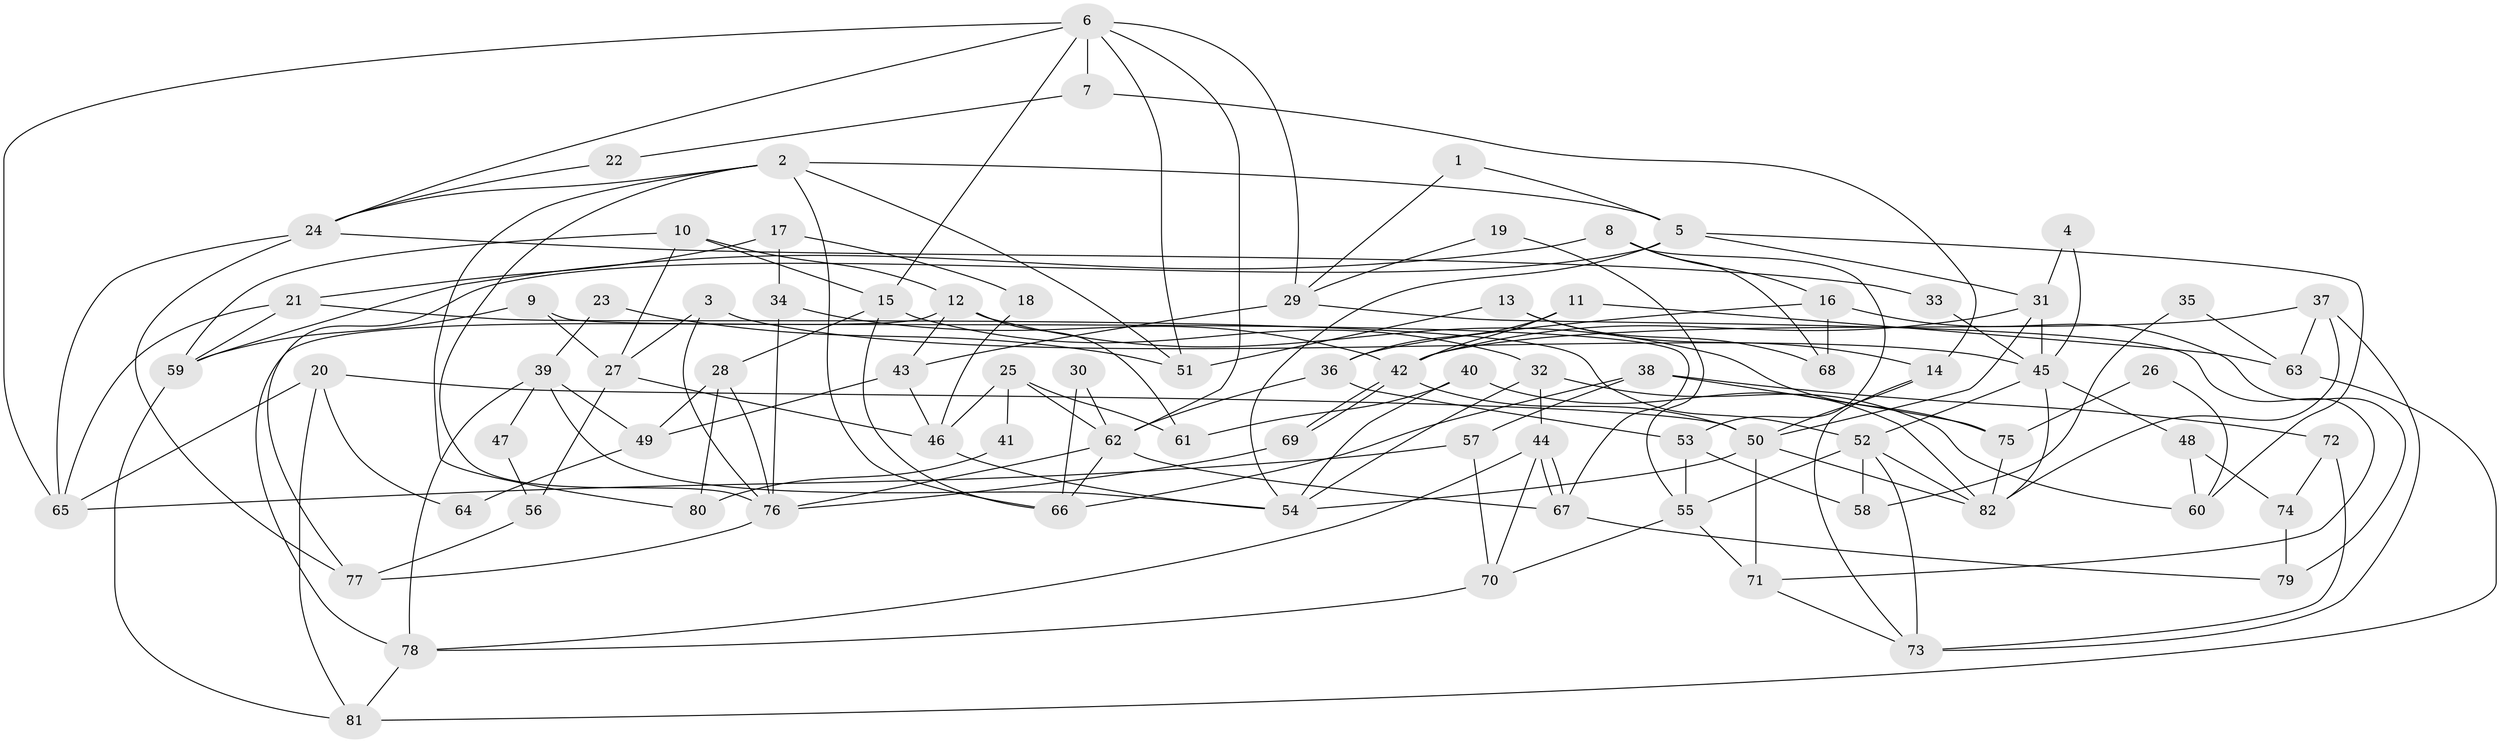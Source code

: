 // Generated by graph-tools (version 1.1) at 2025/11/02/27/25 16:11:23]
// undirected, 82 vertices, 164 edges
graph export_dot {
graph [start="1"]
  node [color=gray90,style=filled];
  1;
  2;
  3;
  4;
  5;
  6;
  7;
  8;
  9;
  10;
  11;
  12;
  13;
  14;
  15;
  16;
  17;
  18;
  19;
  20;
  21;
  22;
  23;
  24;
  25;
  26;
  27;
  28;
  29;
  30;
  31;
  32;
  33;
  34;
  35;
  36;
  37;
  38;
  39;
  40;
  41;
  42;
  43;
  44;
  45;
  46;
  47;
  48;
  49;
  50;
  51;
  52;
  53;
  54;
  55;
  56;
  57;
  58;
  59;
  60;
  61;
  62;
  63;
  64;
  65;
  66;
  67;
  68;
  69;
  70;
  71;
  72;
  73;
  74;
  75;
  76;
  77;
  78;
  79;
  80;
  81;
  82;
  1 -- 29;
  1 -- 5;
  2 -- 24;
  2 -- 5;
  2 -- 51;
  2 -- 66;
  2 -- 76;
  2 -- 80;
  3 -- 76;
  3 -- 27;
  3 -- 45;
  4 -- 31;
  4 -- 45;
  5 -- 77;
  5 -- 31;
  5 -- 54;
  5 -- 60;
  6 -- 65;
  6 -- 62;
  6 -- 7;
  6 -- 15;
  6 -- 24;
  6 -- 29;
  6 -- 51;
  7 -- 14;
  7 -- 22;
  8 -- 16;
  8 -- 53;
  8 -- 59;
  8 -- 68;
  9 -- 67;
  9 -- 59;
  9 -- 27;
  10 -- 15;
  10 -- 59;
  10 -- 12;
  10 -- 27;
  11 -- 63;
  11 -- 42;
  11 -- 36;
  12 -- 43;
  12 -- 61;
  12 -- 75;
  12 -- 78;
  13 -- 51;
  13 -- 68;
  13 -- 14;
  14 -- 73;
  14 -- 50;
  15 -- 32;
  15 -- 28;
  15 -- 66;
  16 -- 79;
  16 -- 36;
  16 -- 68;
  17 -- 21;
  17 -- 34;
  17 -- 18;
  18 -- 46;
  19 -- 55;
  19 -- 29;
  20 -- 50;
  20 -- 81;
  20 -- 64;
  20 -- 65;
  21 -- 52;
  21 -- 65;
  21 -- 59;
  22 -- 24;
  23 -- 39;
  23 -- 51;
  24 -- 65;
  24 -- 33;
  24 -- 77;
  25 -- 46;
  25 -- 61;
  25 -- 41;
  25 -- 62;
  26 -- 75;
  26 -- 60;
  27 -- 46;
  27 -- 56;
  28 -- 76;
  28 -- 49;
  28 -- 80;
  29 -- 43;
  29 -- 71;
  30 -- 66;
  30 -- 62;
  31 -- 45;
  31 -- 50;
  31 -- 42;
  32 -- 44;
  32 -- 54;
  32 -- 60;
  33 -- 45;
  34 -- 76;
  34 -- 42;
  35 -- 58;
  35 -- 63;
  36 -- 62;
  36 -- 53;
  37 -- 42;
  37 -- 73;
  37 -- 63;
  37 -- 82;
  38 -- 66;
  38 -- 75;
  38 -- 57;
  38 -- 72;
  39 -- 78;
  39 -- 54;
  39 -- 47;
  39 -- 49;
  40 -- 54;
  40 -- 82;
  40 -- 61;
  41 -- 80;
  42 -- 69;
  42 -- 69;
  42 -- 50;
  43 -- 46;
  43 -- 49;
  44 -- 70;
  44 -- 67;
  44 -- 67;
  44 -- 78;
  45 -- 82;
  45 -- 48;
  45 -- 52;
  46 -- 54;
  47 -- 56;
  48 -- 60;
  48 -- 74;
  49 -- 64;
  50 -- 54;
  50 -- 71;
  50 -- 82;
  52 -- 82;
  52 -- 55;
  52 -- 58;
  52 -- 73;
  53 -- 55;
  53 -- 58;
  55 -- 71;
  55 -- 70;
  56 -- 77;
  57 -- 70;
  57 -- 65;
  59 -- 81;
  62 -- 66;
  62 -- 67;
  62 -- 76;
  63 -- 81;
  67 -- 79;
  69 -- 76;
  70 -- 78;
  71 -- 73;
  72 -- 73;
  72 -- 74;
  74 -- 79;
  75 -- 82;
  76 -- 77;
  78 -- 81;
}
